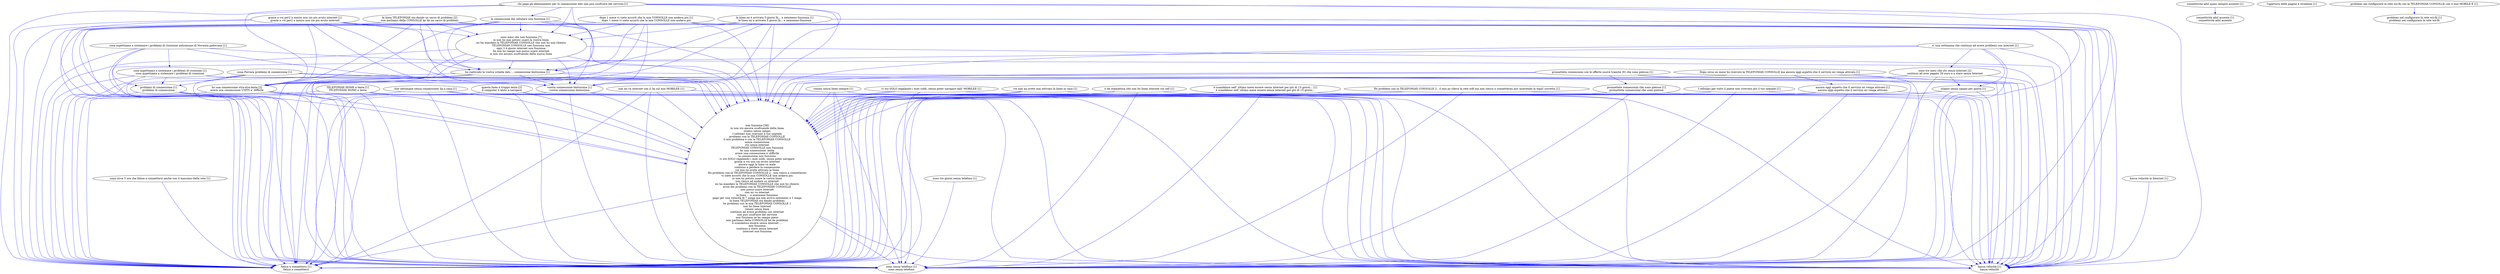 digraph collapsedGraph {
"ho una connessione stra-stra-lenta [2]\navere una connessione UMTS e' difficile""sono tre mesi che sto senza internet [2]\ncontinuo ad aver pagato 20 euro e a stare senza Internet""la linea TELEFONIAX sta dando un sacco di problemi [2]\nnon parliamo della CONSOLLE ke da un sacco di problemi""sono mesi che non funziona [7]\nio non ho mai potuto usare la vostra linea\nmi ha mandato la TELEFONIAX CONSOLLE che non ho mai chiesto\nTELEFONIAX CONSOLLE non funziona mai\nogni 3 4 giorni internet non funziona\nSe non ho campo non posso usare internet\nio non sto ancora usufruendo della nuova linea""non funziona [38]\nio non sto ancora usufruendo della linea\nstiamo senza campo\nI cellulari non ricevono il tuo segnale\nproblemi con la TELEFONIAX CONSOLLE\nil mio problema è con la TELEFONIAX CONSOLLE\nsenza connessione\nsto senza internet\nTELEFONIAX CONSOLLE non funziona\nho una connessione -lenta\navere una connessione e' difficile\nla connessione non funziona\nvi sto SOLO regalando i miei soldi, senza poter navigare\ngrazie a voi non cio avuto internet\nancora oggi la linea va male\ncontinuo a perdere la connessione\nvoi non mi avete attivato la linea\nHo problemi con la TELEFONIAX CONSOLLE 2.. non riesco a connettermi\nvi siete accorti che la mia CONSOLLE non andava piu\nio non ho potuto usare la vostra linea\nnon riesco ad andare su internet\nmi ha mandato la TELEFONIAX CONSOLLE che non ho chiesto\navrei dei problemi con la TELEFONIAX CONSOLLE\nnon posso usare internet\nnon mi va internet\nla linea ... e nemmeno funziona\npago per una velocità di 7 mega ma non arriva nemmeno a 1 mega\nla linea TELEFONIAX sta dando problemi\nho problemi con la mia TELEFONIAX CONSOLLE 1\nnon ho linea internet\nrimani senza linea\ncontinuo ad avere problemi con internet\nnon può usufruire del servizio\nnon funziona se ho campo pieno\nnon parliamo della CONSOLLE ke da problemi\nè scandaloso essere senza internet ...\nnon funziona\ncontinuo a stare senza Internet\ninternet non funziona""questa linea è troppo lenta [2]\nil computer è lento a navigare""ancora oggi aspetto che il servizio mi venga attivato [1]\nancora oggi aspetto che il servizio mi venga attivato""Dopo circa un mese ho ricevuto la TELEFONIAX CONSOLLE ma ancora oggi aspetto che il servizio mi venga attivato [1]""Ho problemi con la TELEFONIAX CONSOLLE 2.. il mio pc rileva la rete wifi ma non riesco a connettermi pur inserendo la wpa2 corretta [1]""I cellulari per tutto il paese non ricevono più il tuo segnale [1]""TELEFONIAX HOME e lenta [1]\nTELEFONIAX HOME e lenta""bassa velocità [1]\nbassa velocità""bassa velocità in Internet [1]""chi paga gli abbonamenti per la connessione dati non può usufruire del servizio [1]""connettività adsl assente [1]\nconnettività adsl assente""connettività adsl quasi sempre assente [1]""cosa aspettiamo a sistemare i problemi di ricezione [1]\ncosa aspettiamo a sistemare i problemi di ricezione""cosa aspettiamo a sistemare i problemi di ricezione nelcomune di Noventa padovana [1]""dopo 1 mese vi siete accorti che la mia CONSOLLE non andava piu [1]\ndopo 1 mese vi siete accorti che la mia CONSOLLE non andava piu""due settimane senza connessione 3g a casa [1]""e' una settimana che continuo ad avere problemi con internet [1]""grazie a voi per2 e mezzo non cio piu avuto internet [1]\ngrazie a voi per2 e mezzo non cio piu avuto internet""vostra connessione lentissima [1]\nvostra connessione lentissima""ho riattivato la vostra scheda dati.... connessione lentissima [1]""l'apertura delle pagine è stralenta [1]""la linea mi è arrivata 5 giorni fà... e nemmeno funziona [1]\nla linea mi è arrivata 5 giorni fà... e nemmeno funziona""la connessione dal cellulare non funziona [1]""non mi va internet con il 3g sul mio MOBILEE [1]""problemi nel configurare la rete wii-fii [1]\nproblemi nel configurare la rete wii-fii""problemi nel configurare la rete wii-fii con la TELEFONIAX CONSOLLE con il mio MOBILE-E [1]""promettete connessioni che sono pietose [1]\npromettete connessioni che sono pietose""promettete connessioni con le offerte nuove tramite 3G che sono pietose [1]""rimani senza linea sempre [1]""fatica a connettersi [1]\nfatica a connettersi""sono circa 3 ore che fatica a connettersi anche con il massimo della rete [1]""sono senza telefono [1]\nsono senza telefono""sono tre giorni senza telefono [1]""stiamo senza campo per giorni [1]""vi sto SOLO regalando i miei soldi, senza poter navigare dall' MOBILEE [1]""voi non mi avete mai attivato la linea in casa [1]""problemi di connessione [1]\nproblemi di connessione""zona Ferrara problemi di connessione [1]""è da stamattina che non ho linea internet sul cell [1]""è scandaloso nell' ultimo mese essere senza internet per più di 15 giorni... [1]\nè scandaloso nell' ultimo mese essere senza internet per più di 15 giorni...""TELEFONIAX HOME e lenta [1]\nTELEFONIAX HOME e lenta" -> "bassa velocità [1]\nbassa velocità" [color=blue]
"è da stamattina che non ho linea internet sul cell [1]" -> "non funziona [38]\nio non sto ancora usufruendo della linea\nstiamo senza campo\nI cellulari non ricevono il tuo segnale\nproblemi con la TELEFONIAX CONSOLLE\nil mio problema è con la TELEFONIAX CONSOLLE\nsenza connessione\nsto senza internet\nTELEFONIAX CONSOLLE non funziona\nho una connessione -lenta\navere una connessione e' difficile\nla connessione non funziona\nvi sto SOLO regalando i miei soldi, senza poter navigare\ngrazie a voi non cio avuto internet\nancora oggi la linea va male\ncontinuo a perdere la connessione\nvoi non mi avete attivato la linea\nHo problemi con la TELEFONIAX CONSOLLE 2.. non riesco a connettermi\nvi siete accorti che la mia CONSOLLE non andava piu\nio non ho potuto usare la vostra linea\nnon riesco ad andare su internet\nmi ha mandato la TELEFONIAX CONSOLLE che non ho chiesto\navrei dei problemi con la TELEFONIAX CONSOLLE\nnon posso usare internet\nnon mi va internet\nla linea ... e nemmeno funziona\npago per una velocità di 7 mega ma non arriva nemmeno a 1 mega\nla linea TELEFONIAX sta dando problemi\nho problemi con la mia TELEFONIAX CONSOLLE 1\nnon ho linea internet\nrimani senza linea\ncontinuo ad avere problemi con internet\nnon può usufruire del servizio\nnon funziona se ho campo pieno\nnon parliamo della CONSOLLE ke da problemi\nè scandaloso essere senza internet ...\nnon funziona\ncontinuo a stare senza Internet\ninternet non funziona" [color=blue]
"TELEFONIAX HOME e lenta [1]\nTELEFONIAX HOME e lenta" -> "non funziona [38]\nio non sto ancora usufruendo della linea\nstiamo senza campo\nI cellulari non ricevono il tuo segnale\nproblemi con la TELEFONIAX CONSOLLE\nil mio problema è con la TELEFONIAX CONSOLLE\nsenza connessione\nsto senza internet\nTELEFONIAX CONSOLLE non funziona\nho una connessione -lenta\navere una connessione e' difficile\nla connessione non funziona\nvi sto SOLO regalando i miei soldi, senza poter navigare\ngrazie a voi non cio avuto internet\nancora oggi la linea va male\ncontinuo a perdere la connessione\nvoi non mi avete attivato la linea\nHo problemi con la TELEFONIAX CONSOLLE 2.. non riesco a connettermi\nvi siete accorti che la mia CONSOLLE non andava piu\nio non ho potuto usare la vostra linea\nnon riesco ad andare su internet\nmi ha mandato la TELEFONIAX CONSOLLE che non ho chiesto\navrei dei problemi con la TELEFONIAX CONSOLLE\nnon posso usare internet\nnon mi va internet\nla linea ... e nemmeno funziona\npago per una velocità di 7 mega ma non arriva nemmeno a 1 mega\nla linea TELEFONIAX sta dando problemi\nho problemi con la mia TELEFONIAX CONSOLLE 1\nnon ho linea internet\nrimani senza linea\ncontinuo ad avere problemi con internet\nnon può usufruire del servizio\nnon funziona se ho campo pieno\nnon parliamo della CONSOLLE ke da problemi\nè scandaloso essere senza internet ...\nnon funziona\ncontinuo a stare senza Internet\ninternet non funziona" [color=blue]
"è da stamattina che non ho linea internet sul cell [1]" -> "sono senza telefono [1]\nsono senza telefono" [color=blue]
"è da stamattina che non ho linea internet sul cell [1]" -> "fatica a connettersi [1]\nfatica a connettersi" [color=blue]
"non funziona [38]\nio non sto ancora usufruendo della linea\nstiamo senza campo\nI cellulari non ricevono il tuo segnale\nproblemi con la TELEFONIAX CONSOLLE\nil mio problema è con la TELEFONIAX CONSOLLE\nsenza connessione\nsto senza internet\nTELEFONIAX CONSOLLE non funziona\nho una connessione -lenta\navere una connessione e' difficile\nla connessione non funziona\nvi sto SOLO regalando i miei soldi, senza poter navigare\ngrazie a voi non cio avuto internet\nancora oggi la linea va male\ncontinuo a perdere la connessione\nvoi non mi avete attivato la linea\nHo problemi con la TELEFONIAX CONSOLLE 2.. non riesco a connettermi\nvi siete accorti che la mia CONSOLLE non andava piu\nio non ho potuto usare la vostra linea\nnon riesco ad andare su internet\nmi ha mandato la TELEFONIAX CONSOLLE che non ho chiesto\navrei dei problemi con la TELEFONIAX CONSOLLE\nnon posso usare internet\nnon mi va internet\nla linea ... e nemmeno funziona\npago per una velocità di 7 mega ma non arriva nemmeno a 1 mega\nla linea TELEFONIAX sta dando problemi\nho problemi con la mia TELEFONIAX CONSOLLE 1\nnon ho linea internet\nrimani senza linea\ncontinuo ad avere problemi con internet\nnon può usufruire del servizio\nnon funziona se ho campo pieno\nnon parliamo della CONSOLLE ke da problemi\nè scandaloso essere senza internet ...\nnon funziona\ncontinuo a stare senza Internet\ninternet non funziona" -> "sono senza telefono [1]\nsono senza telefono" [color=blue]
"non funziona [38]\nio non sto ancora usufruendo della linea\nstiamo senza campo\nI cellulari non ricevono il tuo segnale\nproblemi con la TELEFONIAX CONSOLLE\nil mio problema è con la TELEFONIAX CONSOLLE\nsenza connessione\nsto senza internet\nTELEFONIAX CONSOLLE non funziona\nho una connessione -lenta\navere una connessione e' difficile\nla connessione non funziona\nvi sto SOLO regalando i miei soldi, senza poter navigare\ngrazie a voi non cio avuto internet\nancora oggi la linea va male\ncontinuo a perdere la connessione\nvoi non mi avete attivato la linea\nHo problemi con la TELEFONIAX CONSOLLE 2.. non riesco a connettermi\nvi siete accorti che la mia CONSOLLE non andava piu\nio non ho potuto usare la vostra linea\nnon riesco ad andare su internet\nmi ha mandato la TELEFONIAX CONSOLLE che non ho chiesto\navrei dei problemi con la TELEFONIAX CONSOLLE\nnon posso usare internet\nnon mi va internet\nla linea ... e nemmeno funziona\npago per una velocità di 7 mega ma non arriva nemmeno a 1 mega\nla linea TELEFONIAX sta dando problemi\nho problemi con la mia TELEFONIAX CONSOLLE 1\nnon ho linea internet\nrimani senza linea\ncontinuo ad avere problemi con internet\nnon può usufruire del servizio\nnon funziona se ho campo pieno\nnon parliamo della CONSOLLE ke da problemi\nè scandaloso essere senza internet ...\nnon funziona\ncontinuo a stare senza Internet\ninternet non funziona" -> "fatica a connettersi [1]\nfatica a connettersi" [color=blue]
"è da stamattina che non ho linea internet sul cell [1]" -> "bassa velocità [1]\nbassa velocità" [color=blue]
"TELEFONIAX HOME e lenta [1]\nTELEFONIAX HOME e lenta" -> "fatica a connettersi [1]\nfatica a connettersi" [color=blue]
"TELEFONIAX HOME e lenta [1]\nTELEFONIAX HOME e lenta" -> "sono senza telefono [1]\nsono senza telefono" [color=blue]
"sono mesi che non funziona [7]\nio non ho mai potuto usare la vostra linea\nmi ha mandato la TELEFONIAX CONSOLLE che non ho mai chiesto\nTELEFONIAX CONSOLLE non funziona mai\nogni 3 4 giorni internet non funziona\nSe non ho campo non posso usare internet\nio non sto ancora usufruendo della nuova linea" -> "non funziona [38]\nio non sto ancora usufruendo della linea\nstiamo senza campo\nI cellulari non ricevono il tuo segnale\nproblemi con la TELEFONIAX CONSOLLE\nil mio problema è con la TELEFONIAX CONSOLLE\nsenza connessione\nsto senza internet\nTELEFONIAX CONSOLLE non funziona\nho una connessione -lenta\navere una connessione e' difficile\nla connessione non funziona\nvi sto SOLO regalando i miei soldi, senza poter navigare\ngrazie a voi non cio avuto internet\nancora oggi la linea va male\ncontinuo a perdere la connessione\nvoi non mi avete attivato la linea\nHo problemi con la TELEFONIAX CONSOLLE 2.. non riesco a connettermi\nvi siete accorti che la mia CONSOLLE non andava piu\nio non ho potuto usare la vostra linea\nnon riesco ad andare su internet\nmi ha mandato la TELEFONIAX CONSOLLE che non ho chiesto\navrei dei problemi con la TELEFONIAX CONSOLLE\nnon posso usare internet\nnon mi va internet\nla linea ... e nemmeno funziona\npago per una velocità di 7 mega ma non arriva nemmeno a 1 mega\nla linea TELEFONIAX sta dando problemi\nho problemi con la mia TELEFONIAX CONSOLLE 1\nnon ho linea internet\nrimani senza linea\ncontinuo ad avere problemi con internet\nnon può usufruire del servizio\nnon funziona se ho campo pieno\nnon parliamo della CONSOLLE ke da problemi\nè scandaloso essere senza internet ...\nnon funziona\ncontinuo a stare senza Internet\ninternet non funziona" [color=blue]
"cosa aspettiamo a sistemare i problemi di ricezione nelcomune di Noventa padovana [1]" -> "non funziona [38]\nio non sto ancora usufruendo della linea\nstiamo senza campo\nI cellulari non ricevono il tuo segnale\nproblemi con la TELEFONIAX CONSOLLE\nil mio problema è con la TELEFONIAX CONSOLLE\nsenza connessione\nsto senza internet\nTELEFONIAX CONSOLLE non funziona\nho una connessione -lenta\navere una connessione e' difficile\nla connessione non funziona\nvi sto SOLO regalando i miei soldi, senza poter navigare\ngrazie a voi non cio avuto internet\nancora oggi la linea va male\ncontinuo a perdere la connessione\nvoi non mi avete attivato la linea\nHo problemi con la TELEFONIAX CONSOLLE 2.. non riesco a connettermi\nvi siete accorti che la mia CONSOLLE non andava piu\nio non ho potuto usare la vostra linea\nnon riesco ad andare su internet\nmi ha mandato la TELEFONIAX CONSOLLE che non ho chiesto\navrei dei problemi con la TELEFONIAX CONSOLLE\nnon posso usare internet\nnon mi va internet\nla linea ... e nemmeno funziona\npago per una velocità di 7 mega ma non arriva nemmeno a 1 mega\nla linea TELEFONIAX sta dando problemi\nho problemi con la mia TELEFONIAX CONSOLLE 1\nnon ho linea internet\nrimani senza linea\ncontinuo ad avere problemi con internet\nnon può usufruire del servizio\nnon funziona se ho campo pieno\nnon parliamo della CONSOLLE ke da problemi\nè scandaloso essere senza internet ...\nnon funziona\ncontinuo a stare senza Internet\ninternet non funziona" [color=blue]
"non funziona [38]\nio non sto ancora usufruendo della linea\nstiamo senza campo\nI cellulari non ricevono il tuo segnale\nproblemi con la TELEFONIAX CONSOLLE\nil mio problema è con la TELEFONIAX CONSOLLE\nsenza connessione\nsto senza internet\nTELEFONIAX CONSOLLE non funziona\nho una connessione -lenta\navere una connessione e' difficile\nla connessione non funziona\nvi sto SOLO regalando i miei soldi, senza poter navigare\ngrazie a voi non cio avuto internet\nancora oggi la linea va male\ncontinuo a perdere la connessione\nvoi non mi avete attivato la linea\nHo problemi con la TELEFONIAX CONSOLLE 2.. non riesco a connettermi\nvi siete accorti che la mia CONSOLLE non andava piu\nio non ho potuto usare la vostra linea\nnon riesco ad andare su internet\nmi ha mandato la TELEFONIAX CONSOLLE che non ho chiesto\navrei dei problemi con la TELEFONIAX CONSOLLE\nnon posso usare internet\nnon mi va internet\nla linea ... e nemmeno funziona\npago per una velocità di 7 mega ma non arriva nemmeno a 1 mega\nla linea TELEFONIAX sta dando problemi\nho problemi con la mia TELEFONIAX CONSOLLE 1\nnon ho linea internet\nrimani senza linea\ncontinuo ad avere problemi con internet\nnon può usufruire del servizio\nnon funziona se ho campo pieno\nnon parliamo della CONSOLLE ke da problemi\nè scandaloso essere senza internet ...\nnon funziona\ncontinuo a stare senza Internet\ninternet non funziona" -> "bassa velocità [1]\nbassa velocità" [color=blue]
"stiamo senza campo per giorni [1]" -> "non funziona [38]\nio non sto ancora usufruendo della linea\nstiamo senza campo\nI cellulari non ricevono il tuo segnale\nproblemi con la TELEFONIAX CONSOLLE\nil mio problema è con la TELEFONIAX CONSOLLE\nsenza connessione\nsto senza internet\nTELEFONIAX CONSOLLE non funziona\nho una connessione -lenta\navere una connessione e' difficile\nla connessione non funziona\nvi sto SOLO regalando i miei soldi, senza poter navigare\ngrazie a voi non cio avuto internet\nancora oggi la linea va male\ncontinuo a perdere la connessione\nvoi non mi avete attivato la linea\nHo problemi con la TELEFONIAX CONSOLLE 2.. non riesco a connettermi\nvi siete accorti che la mia CONSOLLE non andava piu\nio non ho potuto usare la vostra linea\nnon riesco ad andare su internet\nmi ha mandato la TELEFONIAX CONSOLLE che non ho chiesto\navrei dei problemi con la TELEFONIAX CONSOLLE\nnon posso usare internet\nnon mi va internet\nla linea ... e nemmeno funziona\npago per una velocità di 7 mega ma non arriva nemmeno a 1 mega\nla linea TELEFONIAX sta dando problemi\nho problemi con la mia TELEFONIAX CONSOLLE 1\nnon ho linea internet\nrimani senza linea\ncontinuo ad avere problemi con internet\nnon può usufruire del servizio\nnon funziona se ho campo pieno\nnon parliamo della CONSOLLE ke da problemi\nè scandaloso essere senza internet ...\nnon funziona\ncontinuo a stare senza Internet\ninternet non funziona" [color=blue]
"grazie a voi per2 e mezzo non cio piu avuto internet [1]\ngrazie a voi per2 e mezzo non cio piu avuto internet" -> "non funziona [38]\nio non sto ancora usufruendo della linea\nstiamo senza campo\nI cellulari non ricevono il tuo segnale\nproblemi con la TELEFONIAX CONSOLLE\nil mio problema è con la TELEFONIAX CONSOLLE\nsenza connessione\nsto senza internet\nTELEFONIAX CONSOLLE non funziona\nho una connessione -lenta\navere una connessione e' difficile\nla connessione non funziona\nvi sto SOLO regalando i miei soldi, senza poter navigare\ngrazie a voi non cio avuto internet\nancora oggi la linea va male\ncontinuo a perdere la connessione\nvoi non mi avete attivato la linea\nHo problemi con la TELEFONIAX CONSOLLE 2.. non riesco a connettermi\nvi siete accorti che la mia CONSOLLE non andava piu\nio non ho potuto usare la vostra linea\nnon riesco ad andare su internet\nmi ha mandato la TELEFONIAX CONSOLLE che non ho chiesto\navrei dei problemi con la TELEFONIAX CONSOLLE\nnon posso usare internet\nnon mi va internet\nla linea ... e nemmeno funziona\npago per una velocità di 7 mega ma non arriva nemmeno a 1 mega\nla linea TELEFONIAX sta dando problemi\nho problemi con la mia TELEFONIAX CONSOLLE 1\nnon ho linea internet\nrimani senza linea\ncontinuo ad avere problemi con internet\nnon può usufruire del servizio\nnon funziona se ho campo pieno\nnon parliamo della CONSOLLE ke da problemi\nè scandaloso essere senza internet ...\nnon funziona\ncontinuo a stare senza Internet\ninternet non funziona" [color=blue]
"grazie a voi per2 e mezzo non cio piu avuto internet [1]\ngrazie a voi per2 e mezzo non cio piu avuto internet" -> "vostra connessione lentissima [1]\nvostra connessione lentissima" [color=blue]
"dopo 1 mese vi siete accorti che la mia CONSOLLE non andava piu [1]\ndopo 1 mese vi siete accorti che la mia CONSOLLE non andava piu" -> "non funziona [38]\nio non sto ancora usufruendo della linea\nstiamo senza campo\nI cellulari non ricevono il tuo segnale\nproblemi con la TELEFONIAX CONSOLLE\nil mio problema è con la TELEFONIAX CONSOLLE\nsenza connessione\nsto senza internet\nTELEFONIAX CONSOLLE non funziona\nho una connessione -lenta\navere una connessione e' difficile\nla connessione non funziona\nvi sto SOLO regalando i miei soldi, senza poter navigare\ngrazie a voi non cio avuto internet\nancora oggi la linea va male\ncontinuo a perdere la connessione\nvoi non mi avete attivato la linea\nHo problemi con la TELEFONIAX CONSOLLE 2.. non riesco a connettermi\nvi siete accorti che la mia CONSOLLE non andava piu\nio non ho potuto usare la vostra linea\nnon riesco ad andare su internet\nmi ha mandato la TELEFONIAX CONSOLLE che non ho chiesto\navrei dei problemi con la TELEFONIAX CONSOLLE\nnon posso usare internet\nnon mi va internet\nla linea ... e nemmeno funziona\npago per una velocità di 7 mega ma non arriva nemmeno a 1 mega\nla linea TELEFONIAX sta dando problemi\nho problemi con la mia TELEFONIAX CONSOLLE 1\nnon ho linea internet\nrimani senza linea\ncontinuo ad avere problemi con internet\nnon può usufruire del servizio\nnon funziona se ho campo pieno\nnon parliamo della CONSOLLE ke da problemi\nè scandaloso essere senza internet ...\nnon funziona\ncontinuo a stare senza Internet\ninternet non funziona" [color=blue]
"dopo 1 mese vi siete accorti che la mia CONSOLLE non andava piu [1]\ndopo 1 mese vi siete accorti che la mia CONSOLLE non andava piu" -> "vostra connessione lentissima [1]\nvostra connessione lentissima" [color=blue]
"dopo 1 mese vi siete accorti che la mia CONSOLLE non andava piu [1]\ndopo 1 mese vi siete accorti che la mia CONSOLLE non andava piu" -> "sono mesi che non funziona [7]\nio non ho mai potuto usare la vostra linea\nmi ha mandato la TELEFONIAX CONSOLLE che non ho mai chiesto\nTELEFONIAX CONSOLLE non funziona mai\nogni 3 4 giorni internet non funziona\nSe non ho campo non posso usare internet\nio non sto ancora usufruendo della nuova linea" [color=blue]
"grazie a voi per2 e mezzo non cio piu avuto internet [1]\ngrazie a voi per2 e mezzo non cio piu avuto internet" -> "sono mesi che non funziona [7]\nio non ho mai potuto usare la vostra linea\nmi ha mandato la TELEFONIAX CONSOLLE che non ho mai chiesto\nTELEFONIAX CONSOLLE non funziona mai\nogni 3 4 giorni internet non funziona\nSe non ho campo non posso usare internet\nio non sto ancora usufruendo della nuova linea" [color=blue]
"grazie a voi per2 e mezzo non cio piu avuto internet [1]\ngrazie a voi per2 e mezzo non cio piu avuto internet" -> "sono senza telefono [1]\nsono senza telefono" [color=blue]
"dopo 1 mese vi siete accorti che la mia CONSOLLE non andava piu [1]\ndopo 1 mese vi siete accorti che la mia CONSOLLE non andava piu" -> "fatica a connettersi [1]\nfatica a connettersi" [color=blue]
"dopo 1 mese vi siete accorti che la mia CONSOLLE non andava piu [1]\ndopo 1 mese vi siete accorti che la mia CONSOLLE non andava piu" -> "sono senza telefono [1]\nsono senza telefono" [color=blue]
"grazie a voi per2 e mezzo non cio piu avuto internet [1]\ngrazie a voi per2 e mezzo non cio piu avuto internet" -> "fatica a connettersi [1]\nfatica a connettersi" [color=blue]
"voi non mi avete mai attivato la linea in casa [1]" -> "non funziona [38]\nio non sto ancora usufruendo della linea\nstiamo senza campo\nI cellulari non ricevono il tuo segnale\nproblemi con la TELEFONIAX CONSOLLE\nil mio problema è con la TELEFONIAX CONSOLLE\nsenza connessione\nsto senza internet\nTELEFONIAX CONSOLLE non funziona\nho una connessione -lenta\navere una connessione e' difficile\nla connessione non funziona\nvi sto SOLO regalando i miei soldi, senza poter navigare\ngrazie a voi non cio avuto internet\nancora oggi la linea va male\ncontinuo a perdere la connessione\nvoi non mi avete attivato la linea\nHo problemi con la TELEFONIAX CONSOLLE 2.. non riesco a connettermi\nvi siete accorti che la mia CONSOLLE non andava piu\nio non ho potuto usare la vostra linea\nnon riesco ad andare su internet\nmi ha mandato la TELEFONIAX CONSOLLE che non ho chiesto\navrei dei problemi con la TELEFONIAX CONSOLLE\nnon posso usare internet\nnon mi va internet\nla linea ... e nemmeno funziona\npago per una velocità di 7 mega ma non arriva nemmeno a 1 mega\nla linea TELEFONIAX sta dando problemi\nho problemi con la mia TELEFONIAX CONSOLLE 1\nnon ho linea internet\nrimani senza linea\ncontinuo ad avere problemi con internet\nnon può usufruire del servizio\nnon funziona se ho campo pieno\nnon parliamo della CONSOLLE ke da problemi\nè scandaloso essere senza internet ...\nnon funziona\ncontinuo a stare senza Internet\ninternet non funziona" [color=blue]
"stiamo senza campo per giorni [1]" -> "fatica a connettersi [1]\nfatica a connettersi" [color=blue]
"stiamo senza campo per giorni [1]" -> "sono senza telefono [1]\nsono senza telefono" [color=blue]
"grazie a voi per2 e mezzo non cio piu avuto internet [1]\ngrazie a voi per2 e mezzo non cio piu avuto internet" -> "ho riattivato la vostra scheda dati.... connessione lentissima [1]" [color=blue]
"dopo 1 mese vi siete accorti che la mia CONSOLLE non andava piu [1]\ndopo 1 mese vi siete accorti che la mia CONSOLLE non andava piu" -> "ho riattivato la vostra scheda dati.... connessione lentissima [1]" [color=blue]
"stiamo senza campo per giorni [1]" -> "bassa velocità [1]\nbassa velocità" [color=blue]
"grazie a voi per2 e mezzo non cio piu avuto internet [1]\ngrazie a voi per2 e mezzo non cio piu avuto internet" -> "ho una connessione stra-stra-lenta [2]\navere una connessione UMTS e' difficile" [color=blue]
"dopo 1 mese vi siete accorti che la mia CONSOLLE non andava piu [1]\ndopo 1 mese vi siete accorti che la mia CONSOLLE non andava piu" -> "bassa velocità [1]\nbassa velocità" [color=blue]
"dopo 1 mese vi siete accorti che la mia CONSOLLE non andava piu [1]\ndopo 1 mese vi siete accorti che la mia CONSOLLE non andava piu" -> "ho una connessione stra-stra-lenta [2]\navere una connessione UMTS e' difficile" [color=blue]
"grazie a voi per2 e mezzo non cio piu avuto internet [1]\ngrazie a voi per2 e mezzo non cio piu avuto internet" -> "bassa velocità [1]\nbassa velocità" [color=blue]
"zona Ferrara problemi di connessione [1]" -> "non funziona [38]\nio non sto ancora usufruendo della linea\nstiamo senza campo\nI cellulari non ricevono il tuo segnale\nproblemi con la TELEFONIAX CONSOLLE\nil mio problema è con la TELEFONIAX CONSOLLE\nsenza connessione\nsto senza internet\nTELEFONIAX CONSOLLE non funziona\nho una connessione -lenta\navere una connessione e' difficile\nla connessione non funziona\nvi sto SOLO regalando i miei soldi, senza poter navigare\ngrazie a voi non cio avuto internet\nancora oggi la linea va male\ncontinuo a perdere la connessione\nvoi non mi avete attivato la linea\nHo problemi con la TELEFONIAX CONSOLLE 2.. non riesco a connettermi\nvi siete accorti che la mia CONSOLLE non andava piu\nio non ho potuto usare la vostra linea\nnon riesco ad andare su internet\nmi ha mandato la TELEFONIAX CONSOLLE che non ho chiesto\navrei dei problemi con la TELEFONIAX CONSOLLE\nnon posso usare internet\nnon mi va internet\nla linea ... e nemmeno funziona\npago per una velocità di 7 mega ma non arriva nemmeno a 1 mega\nla linea TELEFONIAX sta dando problemi\nho problemi con la mia TELEFONIAX CONSOLLE 1\nnon ho linea internet\nrimani senza linea\ncontinuo ad avere problemi con internet\nnon può usufruire del servizio\nnon funziona se ho campo pieno\nnon parliamo della CONSOLLE ke da problemi\nè scandaloso essere senza internet ...\nnon funziona\ncontinuo a stare senza Internet\ninternet non funziona" [color=blue]
"ho una connessione stra-stra-lenta [2]\navere una connessione UMTS e' difficile" -> "non funziona [38]\nio non sto ancora usufruendo della linea\nstiamo senza campo\nI cellulari non ricevono il tuo segnale\nproblemi con la TELEFONIAX CONSOLLE\nil mio problema è con la TELEFONIAX CONSOLLE\nsenza connessione\nsto senza internet\nTELEFONIAX CONSOLLE non funziona\nho una connessione -lenta\navere una connessione e' difficile\nla connessione non funziona\nvi sto SOLO regalando i miei soldi, senza poter navigare\ngrazie a voi non cio avuto internet\nancora oggi la linea va male\ncontinuo a perdere la connessione\nvoi non mi avete attivato la linea\nHo problemi con la TELEFONIAX CONSOLLE 2.. non riesco a connettermi\nvi siete accorti che la mia CONSOLLE non andava piu\nio non ho potuto usare la vostra linea\nnon riesco ad andare su internet\nmi ha mandato la TELEFONIAX CONSOLLE che non ho chiesto\navrei dei problemi con la TELEFONIAX CONSOLLE\nnon posso usare internet\nnon mi va internet\nla linea ... e nemmeno funziona\npago per una velocità di 7 mega ma non arriva nemmeno a 1 mega\nla linea TELEFONIAX sta dando problemi\nho problemi con la mia TELEFONIAX CONSOLLE 1\nnon ho linea internet\nrimani senza linea\ncontinuo ad avere problemi con internet\nnon può usufruire del servizio\nnon funziona se ho campo pieno\nnon parliamo della CONSOLLE ke da problemi\nè scandaloso essere senza internet ...\nnon funziona\ncontinuo a stare senza Internet\ninternet non funziona" [color=blue]
"sono tre mesi che sto senza internet [2]\ncontinuo ad aver pagato 20 euro e a stare senza Internet" -> "non funziona [38]\nio non sto ancora usufruendo della linea\nstiamo senza campo\nI cellulari non ricevono il tuo segnale\nproblemi con la TELEFONIAX CONSOLLE\nil mio problema è con la TELEFONIAX CONSOLLE\nsenza connessione\nsto senza internet\nTELEFONIAX CONSOLLE non funziona\nho una connessione -lenta\navere una connessione e' difficile\nla connessione non funziona\nvi sto SOLO regalando i miei soldi, senza poter navigare\ngrazie a voi non cio avuto internet\nancora oggi la linea va male\ncontinuo a perdere la connessione\nvoi non mi avete attivato la linea\nHo problemi con la TELEFONIAX CONSOLLE 2.. non riesco a connettermi\nvi siete accorti che la mia CONSOLLE non andava piu\nio non ho potuto usare la vostra linea\nnon riesco ad andare su internet\nmi ha mandato la TELEFONIAX CONSOLLE che non ho chiesto\navrei dei problemi con la TELEFONIAX CONSOLLE\nnon posso usare internet\nnon mi va internet\nla linea ... e nemmeno funziona\npago per una velocità di 7 mega ma non arriva nemmeno a 1 mega\nla linea TELEFONIAX sta dando problemi\nho problemi con la mia TELEFONIAX CONSOLLE 1\nnon ho linea internet\nrimani senza linea\ncontinuo ad avere problemi con internet\nnon può usufruire del servizio\nnon funziona se ho campo pieno\nnon parliamo della CONSOLLE ke da problemi\nè scandaloso essere senza internet ...\nnon funziona\ncontinuo a stare senza Internet\ninternet non funziona" [color=blue]
"sono mesi che non funziona [7]\nio non ho mai potuto usare la vostra linea\nmi ha mandato la TELEFONIAX CONSOLLE che non ho mai chiesto\nTELEFONIAX CONSOLLE non funziona mai\nogni 3 4 giorni internet non funziona\nSe non ho campo non posso usare internet\nio non sto ancora usufruendo della nuova linea" -> "ho una connessione stra-stra-lenta [2]\navere una connessione UMTS e' difficile" [color=blue]
"sono mesi che non funziona [7]\nio non ho mai potuto usare la vostra linea\nmi ha mandato la TELEFONIAX CONSOLLE che non ho mai chiesto\nTELEFONIAX CONSOLLE non funziona mai\nogni 3 4 giorni internet non funziona\nSe non ho campo non posso usare internet\nio non sto ancora usufruendo della nuova linea" -> "ho riattivato la vostra scheda dati.... connessione lentissima [1]" [color=blue]
"ho una connessione stra-stra-lenta [2]\navere una connessione UMTS e' difficile" -> "fatica a connettersi [1]\nfatica a connettersi" [color=blue]
"ho una connessione stra-stra-lenta [2]\navere una connessione UMTS e' difficile" -> "sono senza telefono [1]\nsono senza telefono" [color=blue]
"cosa aspettiamo a sistemare i problemi di ricezione [1]\ncosa aspettiamo a sistemare i problemi di ricezione" -> "non funziona [38]\nio non sto ancora usufruendo della linea\nstiamo senza campo\nI cellulari non ricevono il tuo segnale\nproblemi con la TELEFONIAX CONSOLLE\nil mio problema è con la TELEFONIAX CONSOLLE\nsenza connessione\nsto senza internet\nTELEFONIAX CONSOLLE non funziona\nho una connessione -lenta\navere una connessione e' difficile\nla connessione non funziona\nvi sto SOLO regalando i miei soldi, senza poter navigare\ngrazie a voi non cio avuto internet\nancora oggi la linea va male\ncontinuo a perdere la connessione\nvoi non mi avete attivato la linea\nHo problemi con la TELEFONIAX CONSOLLE 2.. non riesco a connettermi\nvi siete accorti che la mia CONSOLLE non andava piu\nio non ho potuto usare la vostra linea\nnon riesco ad andare su internet\nmi ha mandato la TELEFONIAX CONSOLLE che non ho chiesto\navrei dei problemi con la TELEFONIAX CONSOLLE\nnon posso usare internet\nnon mi va internet\nla linea ... e nemmeno funziona\npago per una velocità di 7 mega ma non arriva nemmeno a 1 mega\nla linea TELEFONIAX sta dando problemi\nho problemi con la mia TELEFONIAX CONSOLLE 1\nnon ho linea internet\nrimani senza linea\ncontinuo ad avere problemi con internet\nnon può usufruire del servizio\nnon funziona se ho campo pieno\nnon parliamo della CONSOLLE ke da problemi\nè scandaloso essere senza internet ...\nnon funziona\ncontinuo a stare senza Internet\ninternet non funziona" [color=blue]
"sono mesi che non funziona [7]\nio non ho mai potuto usare la vostra linea\nmi ha mandato la TELEFONIAX CONSOLLE che non ho mai chiesto\nTELEFONIAX CONSOLLE non funziona mai\nogni 3 4 giorni internet non funziona\nSe non ho campo non posso usare internet\nio non sto ancora usufruendo della nuova linea" -> "fatica a connettersi [1]\nfatica a connettersi" [color=blue]
"sono mesi che non funziona [7]\nio non ho mai potuto usare la vostra linea\nmi ha mandato la TELEFONIAX CONSOLLE che non ho mai chiesto\nTELEFONIAX CONSOLLE non funziona mai\nogni 3 4 giorni internet non funziona\nSe non ho campo non posso usare internet\nio non sto ancora usufruendo della nuova linea" -> "vostra connessione lentissima [1]\nvostra connessione lentissima" [color=blue]
"sono mesi che non funziona [7]\nio non ho mai potuto usare la vostra linea\nmi ha mandato la TELEFONIAX CONSOLLE che non ho mai chiesto\nTELEFONIAX CONSOLLE non funziona mai\nogni 3 4 giorni internet non funziona\nSe non ho campo non posso usare internet\nio non sto ancora usufruendo della nuova linea" -> "sono senza telefono [1]\nsono senza telefono" [color=blue]
"ancora oggi aspetto che il servizio mi venga attivato [1]\nancora oggi aspetto che il servizio mi venga attivato" -> "non funziona [38]\nio non sto ancora usufruendo della linea\nstiamo senza campo\nI cellulari non ricevono il tuo segnale\nproblemi con la TELEFONIAX CONSOLLE\nil mio problema è con la TELEFONIAX CONSOLLE\nsenza connessione\nsto senza internet\nTELEFONIAX CONSOLLE non funziona\nho una connessione -lenta\navere una connessione e' difficile\nla connessione non funziona\nvi sto SOLO regalando i miei soldi, senza poter navigare\ngrazie a voi non cio avuto internet\nancora oggi la linea va male\ncontinuo a perdere la connessione\nvoi non mi avete attivato la linea\nHo problemi con la TELEFONIAX CONSOLLE 2.. non riesco a connettermi\nvi siete accorti che la mia CONSOLLE non andava piu\nio non ho potuto usare la vostra linea\nnon riesco ad andare su internet\nmi ha mandato la TELEFONIAX CONSOLLE che non ho chiesto\navrei dei problemi con la TELEFONIAX CONSOLLE\nnon posso usare internet\nnon mi va internet\nla linea ... e nemmeno funziona\npago per una velocità di 7 mega ma non arriva nemmeno a 1 mega\nla linea TELEFONIAX sta dando problemi\nho problemi con la mia TELEFONIAX CONSOLLE 1\nnon ho linea internet\nrimani senza linea\ncontinuo ad avere problemi con internet\nnon può usufruire del servizio\nnon funziona se ho campo pieno\nnon parliamo della CONSOLLE ke da problemi\nè scandaloso essere senza internet ...\nnon funziona\ncontinuo a stare senza Internet\ninternet non funziona" [color=blue]
"sono mesi che non funziona [7]\nio non ho mai potuto usare la vostra linea\nmi ha mandato la TELEFONIAX CONSOLLE che non ho mai chiesto\nTELEFONIAX CONSOLLE non funziona mai\nogni 3 4 giorni internet non funziona\nSe non ho campo non posso usare internet\nio non sto ancora usufruendo della nuova linea" -> "bassa velocità [1]\nbassa velocità" [color=blue]
"e' una settimana che continuo ad avere problemi con internet [1]" -> "non funziona [38]\nio non sto ancora usufruendo della linea\nstiamo senza campo\nI cellulari non ricevono il tuo segnale\nproblemi con la TELEFONIAX CONSOLLE\nil mio problema è con la TELEFONIAX CONSOLLE\nsenza connessione\nsto senza internet\nTELEFONIAX CONSOLLE non funziona\nho una connessione -lenta\navere una connessione e' difficile\nla connessione non funziona\nvi sto SOLO regalando i miei soldi, senza poter navigare\ngrazie a voi non cio avuto internet\nancora oggi la linea va male\ncontinuo a perdere la connessione\nvoi non mi avete attivato la linea\nHo problemi con la TELEFONIAX CONSOLLE 2.. non riesco a connettermi\nvi siete accorti che la mia CONSOLLE non andava piu\nio non ho potuto usare la vostra linea\nnon riesco ad andare su internet\nmi ha mandato la TELEFONIAX CONSOLLE che non ho chiesto\navrei dei problemi con la TELEFONIAX CONSOLLE\nnon posso usare internet\nnon mi va internet\nla linea ... e nemmeno funziona\npago per una velocità di 7 mega ma non arriva nemmeno a 1 mega\nla linea TELEFONIAX sta dando problemi\nho problemi con la mia TELEFONIAX CONSOLLE 1\nnon ho linea internet\nrimani senza linea\ncontinuo ad avere problemi con internet\nnon può usufruire del servizio\nnon funziona se ho campo pieno\nnon parliamo della CONSOLLE ke da problemi\nè scandaloso essere senza internet ...\nnon funziona\ncontinuo a stare senza Internet\ninternet non funziona" [color=blue]
"ho una connessione stra-stra-lenta [2]\navere una connessione UMTS e' difficile" -> "bassa velocità [1]\nbassa velocità" [color=blue]
"sono tre mesi che sto senza internet [2]\ncontinuo ad aver pagato 20 euro e a stare senza Internet" -> "bassa velocità [1]\nbassa velocità" [color=blue]
"Ho problemi con la TELEFONIAX CONSOLLE 2.. il mio pc rileva la rete wifi ma non riesco a connettermi pur inserendo la wpa2 corretta [1]" -> "non funziona [38]\nio non sto ancora usufruendo della linea\nstiamo senza campo\nI cellulari non ricevono il tuo segnale\nproblemi con la TELEFONIAX CONSOLLE\nil mio problema è con la TELEFONIAX CONSOLLE\nsenza connessione\nsto senza internet\nTELEFONIAX CONSOLLE non funziona\nho una connessione -lenta\navere una connessione e' difficile\nla connessione non funziona\nvi sto SOLO regalando i miei soldi, senza poter navigare\ngrazie a voi non cio avuto internet\nancora oggi la linea va male\ncontinuo a perdere la connessione\nvoi non mi avete attivato la linea\nHo problemi con la TELEFONIAX CONSOLLE 2.. non riesco a connettermi\nvi siete accorti che la mia CONSOLLE non andava piu\nio non ho potuto usare la vostra linea\nnon riesco ad andare su internet\nmi ha mandato la TELEFONIAX CONSOLLE che non ho chiesto\navrei dei problemi con la TELEFONIAX CONSOLLE\nnon posso usare internet\nnon mi va internet\nla linea ... e nemmeno funziona\npago per una velocità di 7 mega ma non arriva nemmeno a 1 mega\nla linea TELEFONIAX sta dando problemi\nho problemi con la mia TELEFONIAX CONSOLLE 1\nnon ho linea internet\nrimani senza linea\ncontinuo ad avere problemi con internet\nnon può usufruire del servizio\nnon funziona se ho campo pieno\nnon parliamo della CONSOLLE ke da problemi\nè scandaloso essere senza internet ...\nnon funziona\ncontinuo a stare senza Internet\ninternet non funziona" [color=blue]
"sono tre mesi che sto senza internet [2]\ncontinuo ad aver pagato 20 euro e a stare senza Internet" -> "fatica a connettersi [1]\nfatica a connettersi" [color=blue]
"sono tre mesi che sto senza internet [2]\ncontinuo ad aver pagato 20 euro e a stare senza Internet" -> "sono senza telefono [1]\nsono senza telefono" [color=blue]
"sono tre mesi che sto senza internet [2]\ncontinuo ad aver pagato 20 euro e a stare senza Internet" -> "stiamo senza campo per giorni [1]" [color=blue]
"la connessione dal cellulare non funziona [1]" -> "bassa velocità [1]\nbassa velocità" [color=blue]
"la connessione dal cellulare non funziona [1]" -> "non funziona [38]\nio non sto ancora usufruendo della linea\nstiamo senza campo\nI cellulari non ricevono il tuo segnale\nproblemi con la TELEFONIAX CONSOLLE\nil mio problema è con la TELEFONIAX CONSOLLE\nsenza connessione\nsto senza internet\nTELEFONIAX CONSOLLE non funziona\nho una connessione -lenta\navere una connessione e' difficile\nla connessione non funziona\nvi sto SOLO regalando i miei soldi, senza poter navigare\ngrazie a voi non cio avuto internet\nancora oggi la linea va male\ncontinuo a perdere la connessione\nvoi non mi avete attivato la linea\nHo problemi con la TELEFONIAX CONSOLLE 2.. non riesco a connettermi\nvi siete accorti che la mia CONSOLLE non andava piu\nio non ho potuto usare la vostra linea\nnon riesco ad andare su internet\nmi ha mandato la TELEFONIAX CONSOLLE che non ho chiesto\navrei dei problemi con la TELEFONIAX CONSOLLE\nnon posso usare internet\nnon mi va internet\nla linea ... e nemmeno funziona\npago per una velocità di 7 mega ma non arriva nemmeno a 1 mega\nla linea TELEFONIAX sta dando problemi\nho problemi con la mia TELEFONIAX CONSOLLE 1\nnon ho linea internet\nrimani senza linea\ncontinuo ad avere problemi con internet\nnon può usufruire del servizio\nnon funziona se ho campo pieno\nnon parliamo della CONSOLLE ke da problemi\nè scandaloso essere senza internet ...\nnon funziona\ncontinuo a stare senza Internet\ninternet non funziona" [color=blue]
"la connessione dal cellulare non funziona [1]" -> "ho una connessione stra-stra-lenta [2]\navere una connessione UMTS e' difficile" [color=blue]
"la connessione dal cellulare non funziona [1]" -> "fatica a connettersi [1]\nfatica a connettersi" [color=blue]
"la connessione dal cellulare non funziona [1]" -> "sono senza telefono [1]\nsono senza telefono" [color=blue]
"vi sto SOLO regalando i miei soldi, senza poter navigare dall' MOBILEE [1]" -> "non funziona [38]\nio non sto ancora usufruendo della linea\nstiamo senza campo\nI cellulari non ricevono il tuo segnale\nproblemi con la TELEFONIAX CONSOLLE\nil mio problema è con la TELEFONIAX CONSOLLE\nsenza connessione\nsto senza internet\nTELEFONIAX CONSOLLE non funziona\nho una connessione -lenta\navere una connessione e' difficile\nla connessione non funziona\nvi sto SOLO regalando i miei soldi, senza poter navigare\ngrazie a voi non cio avuto internet\nancora oggi la linea va male\ncontinuo a perdere la connessione\nvoi non mi avete attivato la linea\nHo problemi con la TELEFONIAX CONSOLLE 2.. non riesco a connettermi\nvi siete accorti che la mia CONSOLLE non andava piu\nio non ho potuto usare la vostra linea\nnon riesco ad andare su internet\nmi ha mandato la TELEFONIAX CONSOLLE che non ho chiesto\navrei dei problemi con la TELEFONIAX CONSOLLE\nnon posso usare internet\nnon mi va internet\nla linea ... e nemmeno funziona\npago per una velocità di 7 mega ma non arriva nemmeno a 1 mega\nla linea TELEFONIAX sta dando problemi\nho problemi con la mia TELEFONIAX CONSOLLE 1\nnon ho linea internet\nrimani senza linea\ncontinuo ad avere problemi con internet\nnon può usufruire del servizio\nnon funziona se ho campo pieno\nnon parliamo della CONSOLLE ke da problemi\nè scandaloso essere senza internet ...\nnon funziona\ncontinuo a stare senza Internet\ninternet non funziona" [color=blue]
"Dopo circa un mese ho ricevuto la TELEFONIAX CONSOLLE ma ancora oggi aspetto che il servizio mi venga attivato [1]" -> "non funziona [38]\nio non sto ancora usufruendo della linea\nstiamo senza campo\nI cellulari non ricevono il tuo segnale\nproblemi con la TELEFONIAX CONSOLLE\nil mio problema è con la TELEFONIAX CONSOLLE\nsenza connessione\nsto senza internet\nTELEFONIAX CONSOLLE non funziona\nho una connessione -lenta\navere una connessione e' difficile\nla connessione non funziona\nvi sto SOLO regalando i miei soldi, senza poter navigare\ngrazie a voi non cio avuto internet\nancora oggi la linea va male\ncontinuo a perdere la connessione\nvoi non mi avete attivato la linea\nHo problemi con la TELEFONIAX CONSOLLE 2.. non riesco a connettermi\nvi siete accorti che la mia CONSOLLE non andava piu\nio non ho potuto usare la vostra linea\nnon riesco ad andare su internet\nmi ha mandato la TELEFONIAX CONSOLLE che non ho chiesto\navrei dei problemi con la TELEFONIAX CONSOLLE\nnon posso usare internet\nnon mi va internet\nla linea ... e nemmeno funziona\npago per una velocità di 7 mega ma non arriva nemmeno a 1 mega\nla linea TELEFONIAX sta dando problemi\nho problemi con la mia TELEFONIAX CONSOLLE 1\nnon ho linea internet\nrimani senza linea\ncontinuo ad avere problemi con internet\nnon può usufruire del servizio\nnon funziona se ho campo pieno\nnon parliamo della CONSOLLE ke da problemi\nè scandaloso essere senza internet ...\nnon funziona\ncontinuo a stare senza Internet\ninternet non funziona" [color=blue]
"la connessione dal cellulare non funziona [1]" -> "sono mesi che non funziona [7]\nio non ho mai potuto usare la vostra linea\nmi ha mandato la TELEFONIAX CONSOLLE che non ho mai chiesto\nTELEFONIAX CONSOLLE non funziona mai\nogni 3 4 giorni internet non funziona\nSe non ho campo non posso usare internet\nio non sto ancora usufruendo della nuova linea" [color=blue]
"Dopo circa un mese ho ricevuto la TELEFONIAX CONSOLLE ma ancora oggi aspetto che il servizio mi venga attivato [1]" -> "bassa velocità [1]\nbassa velocità" [color=blue]
"la connessione dal cellulare non funziona [1]" -> "vostra connessione lentissima [1]\nvostra connessione lentissima" [color=blue]
"non mi va internet con il 3g sul mio MOBILEE [1]" -> "non funziona [38]\nio non sto ancora usufruendo della linea\nstiamo senza campo\nI cellulari non ricevono il tuo segnale\nproblemi con la TELEFONIAX CONSOLLE\nil mio problema è con la TELEFONIAX CONSOLLE\nsenza connessione\nsto senza internet\nTELEFONIAX CONSOLLE non funziona\nho una connessione -lenta\navere una connessione e' difficile\nla connessione non funziona\nvi sto SOLO regalando i miei soldi, senza poter navigare\ngrazie a voi non cio avuto internet\nancora oggi la linea va male\ncontinuo a perdere la connessione\nvoi non mi avete attivato la linea\nHo problemi con la TELEFONIAX CONSOLLE 2.. non riesco a connettermi\nvi siete accorti che la mia CONSOLLE non andava piu\nio non ho potuto usare la vostra linea\nnon riesco ad andare su internet\nmi ha mandato la TELEFONIAX CONSOLLE che non ho chiesto\navrei dei problemi con la TELEFONIAX CONSOLLE\nnon posso usare internet\nnon mi va internet\nla linea ... e nemmeno funziona\npago per una velocità di 7 mega ma non arriva nemmeno a 1 mega\nla linea TELEFONIAX sta dando problemi\nho problemi con la mia TELEFONIAX CONSOLLE 1\nnon ho linea internet\nrimani senza linea\ncontinuo ad avere problemi con internet\nnon può usufruire del servizio\nnon funziona se ho campo pieno\nnon parliamo della CONSOLLE ke da problemi\nè scandaloso essere senza internet ...\nnon funziona\ncontinuo a stare senza Internet\ninternet non funziona" [color=blue]
"Dopo circa un mese ho ricevuto la TELEFONIAX CONSOLLE ma ancora oggi aspetto che il servizio mi venga attivato [1]" -> "sono senza telefono [1]\nsono senza telefono" [color=blue]
"Dopo circa un mese ho ricevuto la TELEFONIAX CONSOLLE ma ancora oggi aspetto che il servizio mi venga attivato [1]" -> "fatica a connettersi [1]\nfatica a connettersi" [color=blue]
"la connessione dal cellulare non funziona [1]" -> "ho riattivato la vostra scheda dati.... connessione lentissima [1]" [color=blue]
"la linea TELEFONIAX sta dando un sacco di problemi [2]\nnon parliamo della CONSOLLE ke da un sacco di problemi" -> "non funziona [38]\nio non sto ancora usufruendo della linea\nstiamo senza campo\nI cellulari non ricevono il tuo segnale\nproblemi con la TELEFONIAX CONSOLLE\nil mio problema è con la TELEFONIAX CONSOLLE\nsenza connessione\nsto senza internet\nTELEFONIAX CONSOLLE non funziona\nho una connessione -lenta\navere una connessione e' difficile\nla connessione non funziona\nvi sto SOLO regalando i miei soldi, senza poter navigare\ngrazie a voi non cio avuto internet\nancora oggi la linea va male\ncontinuo a perdere la connessione\nvoi non mi avete attivato la linea\nHo problemi con la TELEFONIAX CONSOLLE 2.. non riesco a connettermi\nvi siete accorti che la mia CONSOLLE non andava piu\nio non ho potuto usare la vostra linea\nnon riesco ad andare su internet\nmi ha mandato la TELEFONIAX CONSOLLE che non ho chiesto\navrei dei problemi con la TELEFONIAX CONSOLLE\nnon posso usare internet\nnon mi va internet\nla linea ... e nemmeno funziona\npago per una velocità di 7 mega ma non arriva nemmeno a 1 mega\nla linea TELEFONIAX sta dando problemi\nho problemi con la mia TELEFONIAX CONSOLLE 1\nnon ho linea internet\nrimani senza linea\ncontinuo ad avere problemi con internet\nnon può usufruire del servizio\nnon funziona se ho campo pieno\nnon parliamo della CONSOLLE ke da problemi\nè scandaloso essere senza internet ...\nnon funziona\ncontinuo a stare senza Internet\ninternet non funziona" [color=blue]
"la linea TELEFONIAX sta dando un sacco di problemi [2]\nnon parliamo della CONSOLLE ke da un sacco di problemi" -> "sono senza telefono [1]\nsono senza telefono" [color=blue]
"la linea TELEFONIAX sta dando un sacco di problemi [2]\nnon parliamo della CONSOLLE ke da un sacco di problemi" -> "fatica a connettersi [1]\nfatica a connettersi" [color=blue]
"la linea TELEFONIAX sta dando un sacco di problemi [2]\nnon parliamo della CONSOLLE ke da un sacco di problemi" -> "sono mesi che non funziona [7]\nio non ho mai potuto usare la vostra linea\nmi ha mandato la TELEFONIAX CONSOLLE che non ho mai chiesto\nTELEFONIAX CONSOLLE non funziona mai\nogni 3 4 giorni internet non funziona\nSe non ho campo non posso usare internet\nio non sto ancora usufruendo della nuova linea" [color=blue]
"due settimane senza connessione 3g a casa [1]" -> "non funziona [38]\nio non sto ancora usufruendo della linea\nstiamo senza campo\nI cellulari non ricevono il tuo segnale\nproblemi con la TELEFONIAX CONSOLLE\nil mio problema è con la TELEFONIAX CONSOLLE\nsenza connessione\nsto senza internet\nTELEFONIAX CONSOLLE non funziona\nho una connessione -lenta\navere una connessione e' difficile\nla connessione non funziona\nvi sto SOLO regalando i miei soldi, senza poter navigare\ngrazie a voi non cio avuto internet\nancora oggi la linea va male\ncontinuo a perdere la connessione\nvoi non mi avete attivato la linea\nHo problemi con la TELEFONIAX CONSOLLE 2.. non riesco a connettermi\nvi siete accorti che la mia CONSOLLE non andava piu\nio non ho potuto usare la vostra linea\nnon riesco ad andare su internet\nmi ha mandato la TELEFONIAX CONSOLLE che non ho chiesto\navrei dei problemi con la TELEFONIAX CONSOLLE\nnon posso usare internet\nnon mi va internet\nla linea ... e nemmeno funziona\npago per una velocità di 7 mega ma non arriva nemmeno a 1 mega\nla linea TELEFONIAX sta dando problemi\nho problemi con la mia TELEFONIAX CONSOLLE 1\nnon ho linea internet\nrimani senza linea\ncontinuo ad avere problemi con internet\nnon può usufruire del servizio\nnon funziona se ho campo pieno\nnon parliamo della CONSOLLE ke da problemi\nè scandaloso essere senza internet ...\nnon funziona\ncontinuo a stare senza Internet\ninternet non funziona" [color=blue]
"rimani senza linea sempre [1]" -> "non funziona [38]\nio non sto ancora usufruendo della linea\nstiamo senza campo\nI cellulari non ricevono il tuo segnale\nproblemi con la TELEFONIAX CONSOLLE\nil mio problema è con la TELEFONIAX CONSOLLE\nsenza connessione\nsto senza internet\nTELEFONIAX CONSOLLE non funziona\nho una connessione -lenta\navere una connessione e' difficile\nla connessione non funziona\nvi sto SOLO regalando i miei soldi, senza poter navigare\ngrazie a voi non cio avuto internet\nancora oggi la linea va male\ncontinuo a perdere la connessione\nvoi non mi avete attivato la linea\nHo problemi con la TELEFONIAX CONSOLLE 2.. non riesco a connettermi\nvi siete accorti che la mia CONSOLLE non andava piu\nio non ho potuto usare la vostra linea\nnon riesco ad andare su internet\nmi ha mandato la TELEFONIAX CONSOLLE che non ho chiesto\navrei dei problemi con la TELEFONIAX CONSOLLE\nnon posso usare internet\nnon mi va internet\nla linea ... e nemmeno funziona\npago per una velocità di 7 mega ma non arriva nemmeno a 1 mega\nla linea TELEFONIAX sta dando problemi\nho problemi con la mia TELEFONIAX CONSOLLE 1\nnon ho linea internet\nrimani senza linea\ncontinuo ad avere problemi con internet\nnon può usufruire del servizio\nnon funziona se ho campo pieno\nnon parliamo della CONSOLLE ke da problemi\nè scandaloso essere senza internet ...\nnon funziona\ncontinuo a stare senza Internet\ninternet non funziona" [color=blue]
"problemi di connessione [1]\nproblemi di connessione" -> "non funziona [38]\nio non sto ancora usufruendo della linea\nstiamo senza campo\nI cellulari non ricevono il tuo segnale\nproblemi con la TELEFONIAX CONSOLLE\nil mio problema è con la TELEFONIAX CONSOLLE\nsenza connessione\nsto senza internet\nTELEFONIAX CONSOLLE non funziona\nho una connessione -lenta\navere una connessione e' difficile\nla connessione non funziona\nvi sto SOLO regalando i miei soldi, senza poter navigare\ngrazie a voi non cio avuto internet\nancora oggi la linea va male\ncontinuo a perdere la connessione\nvoi non mi avete attivato la linea\nHo problemi con la TELEFONIAX CONSOLLE 2.. non riesco a connettermi\nvi siete accorti che la mia CONSOLLE non andava piu\nio non ho potuto usare la vostra linea\nnon riesco ad andare su internet\nmi ha mandato la TELEFONIAX CONSOLLE che non ho chiesto\navrei dei problemi con la TELEFONIAX CONSOLLE\nnon posso usare internet\nnon mi va internet\nla linea ... e nemmeno funziona\npago per una velocità di 7 mega ma non arriva nemmeno a 1 mega\nla linea TELEFONIAX sta dando problemi\nho problemi con la mia TELEFONIAX CONSOLLE 1\nnon ho linea internet\nrimani senza linea\ncontinuo ad avere problemi con internet\nnon può usufruire del servizio\nnon funziona se ho campo pieno\nnon parliamo della CONSOLLE ke da problemi\nè scandaloso essere senza internet ...\nnon funziona\ncontinuo a stare senza Internet\ninternet non funziona" [color=blue]
"promettete connessioni con le offerte nuove tramite 3G che sono pietose [1]" -> "non funziona [38]\nio non sto ancora usufruendo della linea\nstiamo senza campo\nI cellulari non ricevono il tuo segnale\nproblemi con la TELEFONIAX CONSOLLE\nil mio problema è con la TELEFONIAX CONSOLLE\nsenza connessione\nsto senza internet\nTELEFONIAX CONSOLLE non funziona\nho una connessione -lenta\navere una connessione e' difficile\nla connessione non funziona\nvi sto SOLO regalando i miei soldi, senza poter navigare\ngrazie a voi non cio avuto internet\nancora oggi la linea va male\ncontinuo a perdere la connessione\nvoi non mi avete attivato la linea\nHo problemi con la TELEFONIAX CONSOLLE 2.. non riesco a connettermi\nvi siete accorti che la mia CONSOLLE non andava piu\nio non ho potuto usare la vostra linea\nnon riesco ad andare su internet\nmi ha mandato la TELEFONIAX CONSOLLE che non ho chiesto\navrei dei problemi con la TELEFONIAX CONSOLLE\nnon posso usare internet\nnon mi va internet\nla linea ... e nemmeno funziona\npago per una velocità di 7 mega ma non arriva nemmeno a 1 mega\nla linea TELEFONIAX sta dando problemi\nho problemi con la mia TELEFONIAX CONSOLLE 1\nnon ho linea internet\nrimani senza linea\ncontinuo ad avere problemi con internet\nnon può usufruire del servizio\nnon funziona se ho campo pieno\nnon parliamo della CONSOLLE ke da problemi\nè scandaloso essere senza internet ...\nnon funziona\ncontinuo a stare senza Internet\ninternet non funziona" [color=blue]
"ho riattivato la vostra scheda dati.... connessione lentissima [1]" -> "non funziona [38]\nio non sto ancora usufruendo della linea\nstiamo senza campo\nI cellulari non ricevono il tuo segnale\nproblemi con la TELEFONIAX CONSOLLE\nil mio problema è con la TELEFONIAX CONSOLLE\nsenza connessione\nsto senza internet\nTELEFONIAX CONSOLLE non funziona\nho una connessione -lenta\navere una connessione e' difficile\nla connessione non funziona\nvi sto SOLO regalando i miei soldi, senza poter navigare\ngrazie a voi non cio avuto internet\nancora oggi la linea va male\ncontinuo a perdere la connessione\nvoi non mi avete attivato la linea\nHo problemi con la TELEFONIAX CONSOLLE 2.. non riesco a connettermi\nvi siete accorti che la mia CONSOLLE non andava piu\nio non ho potuto usare la vostra linea\nnon riesco ad andare su internet\nmi ha mandato la TELEFONIAX CONSOLLE che non ho chiesto\navrei dei problemi con la TELEFONIAX CONSOLLE\nnon posso usare internet\nnon mi va internet\nla linea ... e nemmeno funziona\npago per una velocità di 7 mega ma non arriva nemmeno a 1 mega\nla linea TELEFONIAX sta dando problemi\nho problemi con la mia TELEFONIAX CONSOLLE 1\nnon ho linea internet\nrimani senza linea\ncontinuo ad avere problemi con internet\nnon può usufruire del servizio\nnon funziona se ho campo pieno\nnon parliamo della CONSOLLE ke da problemi\nè scandaloso essere senza internet ...\nnon funziona\ncontinuo a stare senza Internet\ninternet non funziona" [color=blue]
"zona Ferrara problemi di connessione [1]" -> "sono senza telefono [1]\nsono senza telefono" [color=blue]
"zona Ferrara problemi di connessione [1]" -> "fatica a connettersi [1]\nfatica a connettersi" [color=blue]
"questa linea è troppo lenta [2]\nil computer è lento a navigare" -> "non funziona [38]\nio non sto ancora usufruendo della linea\nstiamo senza campo\nI cellulari non ricevono il tuo segnale\nproblemi con la TELEFONIAX CONSOLLE\nil mio problema è con la TELEFONIAX CONSOLLE\nsenza connessione\nsto senza internet\nTELEFONIAX CONSOLLE non funziona\nho una connessione -lenta\navere una connessione e' difficile\nla connessione non funziona\nvi sto SOLO regalando i miei soldi, senza poter navigare\ngrazie a voi non cio avuto internet\nancora oggi la linea va male\ncontinuo a perdere la connessione\nvoi non mi avete attivato la linea\nHo problemi con la TELEFONIAX CONSOLLE 2.. non riesco a connettermi\nvi siete accorti che la mia CONSOLLE non andava piu\nio non ho potuto usare la vostra linea\nnon riesco ad andare su internet\nmi ha mandato la TELEFONIAX CONSOLLE che non ho chiesto\navrei dei problemi con la TELEFONIAX CONSOLLE\nnon posso usare internet\nnon mi va internet\nla linea ... e nemmeno funziona\npago per una velocità di 7 mega ma non arriva nemmeno a 1 mega\nla linea TELEFONIAX sta dando problemi\nho problemi con la mia TELEFONIAX CONSOLLE 1\nnon ho linea internet\nrimani senza linea\ncontinuo ad avere problemi con internet\nnon può usufruire del servizio\nnon funziona se ho campo pieno\nnon parliamo della CONSOLLE ke da problemi\nè scandaloso essere senza internet ...\nnon funziona\ncontinuo a stare senza Internet\ninternet non funziona" [color=blue]
"questa linea è troppo lenta [2]\nil computer è lento a navigare" -> "fatica a connettersi [1]\nfatica a connettersi" [color=blue]
"questa linea è troppo lenta [2]\nil computer è lento a navigare" -> "sono senza telefono [1]\nsono senza telefono" [color=blue]
"questa linea è troppo lenta [2]\nil computer è lento a navigare" -> "bassa velocità [1]\nbassa velocità" [color=blue]
"Ho problemi con la TELEFONIAX CONSOLLE 2.. il mio pc rileva la rete wifi ma non riesco a connettermi pur inserendo la wpa2 corretta [1]" -> "sono senza telefono [1]\nsono senza telefono" [color=blue]
"Ho problemi con la TELEFONIAX CONSOLLE 2.. il mio pc rileva la rete wifi ma non riesco a connettermi pur inserendo la wpa2 corretta [1]" -> "fatica a connettersi [1]\nfatica a connettersi" [color=blue]
"ho riattivato la vostra scheda dati.... connessione lentissima [1]" -> "bassa velocità [1]\nbassa velocità" [color=blue]
"Ho problemi con la TELEFONIAX CONSOLLE 2.. il mio pc rileva la rete wifi ma non riesco a connettermi pur inserendo la wpa2 corretta [1]" -> "bassa velocità [1]\nbassa velocità" [color=blue]
"la linea TELEFONIAX sta dando un sacco di problemi [2]\nnon parliamo della CONSOLLE ke da un sacco di problemi" -> "ho una connessione stra-stra-lenta [2]\navere una connessione UMTS e' difficile" [color=blue]
"ho riattivato la vostra scheda dati.... connessione lentissima [1]" -> "ho una connessione stra-stra-lenta [2]\navere una connessione UMTS e' difficile" [color=blue]
"la linea TELEFONIAX sta dando un sacco di problemi [2]\nnon parliamo della CONSOLLE ke da un sacco di problemi" -> "bassa velocità [1]\nbassa velocità" [color=blue]
"zona Ferrara problemi di connessione [1]" -> "bassa velocità [1]\nbassa velocità" [color=blue]
"ho riattivato la vostra scheda dati.... connessione lentissima [1]" -> "fatica a connettersi [1]\nfatica a connettersi" [color=blue]
"ho riattivato la vostra scheda dati.... connessione lentissima [1]" -> "sono senza telefono [1]\nsono senza telefono" [color=blue]
"la linea TELEFONIAX sta dando un sacco di problemi [2]\nnon parliamo della CONSOLLE ke da un sacco di problemi" -> "vostra connessione lentissima [1]\nvostra connessione lentissima" [color=blue]
"la linea TELEFONIAX sta dando un sacco di problemi [2]\nnon parliamo della CONSOLLE ke da un sacco di problemi" -> "ho riattivato la vostra scheda dati.... connessione lentissima [1]" [color=blue]
"promettete connessioni che sono pietose [1]\npromettete connessioni che sono pietose" -> "non funziona [38]\nio non sto ancora usufruendo della linea\nstiamo senza campo\nI cellulari non ricevono il tuo segnale\nproblemi con la TELEFONIAX CONSOLLE\nil mio problema è con la TELEFONIAX CONSOLLE\nsenza connessione\nsto senza internet\nTELEFONIAX CONSOLLE non funziona\nho una connessione -lenta\navere una connessione e' difficile\nla connessione non funziona\nvi sto SOLO regalando i miei soldi, senza poter navigare\ngrazie a voi non cio avuto internet\nancora oggi la linea va male\ncontinuo a perdere la connessione\nvoi non mi avete attivato la linea\nHo problemi con la TELEFONIAX CONSOLLE 2.. non riesco a connettermi\nvi siete accorti che la mia CONSOLLE non andava piu\nio non ho potuto usare la vostra linea\nnon riesco ad andare su internet\nmi ha mandato la TELEFONIAX CONSOLLE che non ho chiesto\navrei dei problemi con la TELEFONIAX CONSOLLE\nnon posso usare internet\nnon mi va internet\nla linea ... e nemmeno funziona\npago per una velocità di 7 mega ma non arriva nemmeno a 1 mega\nla linea TELEFONIAX sta dando problemi\nho problemi con la mia TELEFONIAX CONSOLLE 1\nnon ho linea internet\nrimani senza linea\ncontinuo ad avere problemi con internet\nnon può usufruire del servizio\nnon funziona se ho campo pieno\nnon parliamo della CONSOLLE ke da problemi\nè scandaloso essere senza internet ...\nnon funziona\ncontinuo a stare senza Internet\ninternet non funziona" [color=blue]
"cosa aspettiamo a sistemare i problemi di ricezione [1]\ncosa aspettiamo a sistemare i problemi di ricezione" -> "problemi di connessione [1]\nproblemi di connessione" [color=blue]
"promettete connessioni che sono pietose [1]\npromettete connessioni che sono pietose" -> "bassa velocità [1]\nbassa velocità" [color=blue]
"promettete connessioni che sono pietose [1]\npromettete connessioni che sono pietose" -> "sono senza telefono [1]\nsono senza telefono" [color=blue]
"promettete connessioni che sono pietose [1]\npromettete connessioni che sono pietose" -> "fatica a connettersi [1]\nfatica a connettersi" [color=blue]
"è scandaloso nell' ultimo mese essere senza internet per più di 15 giorni... [1]\nè scandaloso nell' ultimo mese essere senza internet per più di 15 giorni..." -> "non funziona [38]\nio non sto ancora usufruendo della linea\nstiamo senza campo\nI cellulari non ricevono il tuo segnale\nproblemi con la TELEFONIAX CONSOLLE\nil mio problema è con la TELEFONIAX CONSOLLE\nsenza connessione\nsto senza internet\nTELEFONIAX CONSOLLE non funziona\nho una connessione -lenta\navere una connessione e' difficile\nla connessione non funziona\nvi sto SOLO regalando i miei soldi, senza poter navigare\ngrazie a voi non cio avuto internet\nancora oggi la linea va male\ncontinuo a perdere la connessione\nvoi non mi avete attivato la linea\nHo problemi con la TELEFONIAX CONSOLLE 2.. non riesco a connettermi\nvi siete accorti che la mia CONSOLLE non andava piu\nio non ho potuto usare la vostra linea\nnon riesco ad andare su internet\nmi ha mandato la TELEFONIAX CONSOLLE che non ho chiesto\navrei dei problemi con la TELEFONIAX CONSOLLE\nnon posso usare internet\nnon mi va internet\nla linea ... e nemmeno funziona\npago per una velocità di 7 mega ma non arriva nemmeno a 1 mega\nla linea TELEFONIAX sta dando problemi\nho problemi con la mia TELEFONIAX CONSOLLE 1\nnon ho linea internet\nrimani senza linea\ncontinuo ad avere problemi con internet\nnon può usufruire del servizio\nnon funziona se ho campo pieno\nnon parliamo della CONSOLLE ke da problemi\nè scandaloso essere senza internet ...\nnon funziona\ncontinuo a stare senza Internet\ninternet non funziona" [color=blue]
"è scandaloso nell' ultimo mese essere senza internet per più di 15 giorni... [1]\nè scandaloso nell' ultimo mese essere senza internet per più di 15 giorni..." -> "bassa velocità [1]\nbassa velocità" [color=blue]
"I cellulari per tutto il paese non ricevono più il tuo segnale [1]" -> "bassa velocità [1]\nbassa velocità" [color=blue]
"è scandaloso nell' ultimo mese essere senza internet per più di 15 giorni... [1]\nè scandaloso nell' ultimo mese essere senza internet per più di 15 giorni..." -> "fatica a connettersi [1]\nfatica a connettersi" [color=blue]
"è scandaloso nell' ultimo mese essere senza internet per più di 15 giorni... [1]\nè scandaloso nell' ultimo mese essere senza internet per più di 15 giorni..." -> "sono senza telefono [1]\nsono senza telefono" [color=blue]
"I cellulari per tutto il paese non ricevono più il tuo segnale [1]" -> "non funziona [38]\nio non sto ancora usufruendo della linea\nstiamo senza campo\nI cellulari non ricevono il tuo segnale\nproblemi con la TELEFONIAX CONSOLLE\nil mio problema è con la TELEFONIAX CONSOLLE\nsenza connessione\nsto senza internet\nTELEFONIAX CONSOLLE non funziona\nho una connessione -lenta\navere una connessione e' difficile\nla connessione non funziona\nvi sto SOLO regalando i miei soldi, senza poter navigare\ngrazie a voi non cio avuto internet\nancora oggi la linea va male\ncontinuo a perdere la connessione\nvoi non mi avete attivato la linea\nHo problemi con la TELEFONIAX CONSOLLE 2.. non riesco a connettermi\nvi siete accorti che la mia CONSOLLE non andava piu\nio non ho potuto usare la vostra linea\nnon riesco ad andare su internet\nmi ha mandato la TELEFONIAX CONSOLLE che non ho chiesto\navrei dei problemi con la TELEFONIAX CONSOLLE\nnon posso usare internet\nnon mi va internet\nla linea ... e nemmeno funziona\npago per una velocità di 7 mega ma non arriva nemmeno a 1 mega\nla linea TELEFONIAX sta dando problemi\nho problemi con la mia TELEFONIAX CONSOLLE 1\nnon ho linea internet\nrimani senza linea\ncontinuo ad avere problemi con internet\nnon può usufruire del servizio\nnon funziona se ho campo pieno\nnon parliamo della CONSOLLE ke da problemi\nè scandaloso essere senza internet ...\nnon funziona\ncontinuo a stare senza Internet\ninternet non funziona" [color=blue]
"vostra connessione lentissima [1]\nvostra connessione lentissima" -> "non funziona [38]\nio non sto ancora usufruendo della linea\nstiamo senza campo\nI cellulari non ricevono il tuo segnale\nproblemi con la TELEFONIAX CONSOLLE\nil mio problema è con la TELEFONIAX CONSOLLE\nsenza connessione\nsto senza internet\nTELEFONIAX CONSOLLE non funziona\nho una connessione -lenta\navere una connessione e' difficile\nla connessione non funziona\nvi sto SOLO regalando i miei soldi, senza poter navigare\ngrazie a voi non cio avuto internet\nancora oggi la linea va male\ncontinuo a perdere la connessione\nvoi non mi avete attivato la linea\nHo problemi con la TELEFONIAX CONSOLLE 2.. non riesco a connettermi\nvi siete accorti che la mia CONSOLLE non andava piu\nio non ho potuto usare la vostra linea\nnon riesco ad andare su internet\nmi ha mandato la TELEFONIAX CONSOLLE che non ho chiesto\navrei dei problemi con la TELEFONIAX CONSOLLE\nnon posso usare internet\nnon mi va internet\nla linea ... e nemmeno funziona\npago per una velocità di 7 mega ma non arriva nemmeno a 1 mega\nla linea TELEFONIAX sta dando problemi\nho problemi con la mia TELEFONIAX CONSOLLE 1\nnon ho linea internet\nrimani senza linea\ncontinuo ad avere problemi con internet\nnon può usufruire del servizio\nnon funziona se ho campo pieno\nnon parliamo della CONSOLLE ke da problemi\nè scandaloso essere senza internet ...\nnon funziona\ncontinuo a stare senza Internet\ninternet non funziona" [color=blue]
"I cellulari per tutto il paese non ricevono più il tuo segnale [1]" -> "fatica a connettersi [1]\nfatica a connettersi" [color=blue]
"I cellulari per tutto il paese non ricevono più il tuo segnale [1]" -> "sono senza telefono [1]\nsono senza telefono" [color=blue]
"vostra connessione lentissima [1]\nvostra connessione lentissima" -> "sono senza telefono [1]\nsono senza telefono" [color=blue]
"vostra connessione lentissima [1]\nvostra connessione lentissima" -> "fatica a connettersi [1]\nfatica a connettersi" [color=blue]
"la linea mi è arrivata 5 giorni fà... e nemmeno funziona [1]\nla linea mi è arrivata 5 giorni fà... e nemmeno funziona" -> "non funziona [38]\nio non sto ancora usufruendo della linea\nstiamo senza campo\nI cellulari non ricevono il tuo segnale\nproblemi con la TELEFONIAX CONSOLLE\nil mio problema è con la TELEFONIAX CONSOLLE\nsenza connessione\nsto senza internet\nTELEFONIAX CONSOLLE non funziona\nho una connessione -lenta\navere una connessione e' difficile\nla connessione non funziona\nvi sto SOLO regalando i miei soldi, senza poter navigare\ngrazie a voi non cio avuto internet\nancora oggi la linea va male\ncontinuo a perdere la connessione\nvoi non mi avete attivato la linea\nHo problemi con la TELEFONIAX CONSOLLE 2.. non riesco a connettermi\nvi siete accorti che la mia CONSOLLE non andava piu\nio non ho potuto usare la vostra linea\nnon riesco ad andare su internet\nmi ha mandato la TELEFONIAX CONSOLLE che non ho chiesto\navrei dei problemi con la TELEFONIAX CONSOLLE\nnon posso usare internet\nnon mi va internet\nla linea ... e nemmeno funziona\npago per una velocità di 7 mega ma non arriva nemmeno a 1 mega\nla linea TELEFONIAX sta dando problemi\nho problemi con la mia TELEFONIAX CONSOLLE 1\nnon ho linea internet\nrimani senza linea\ncontinuo ad avere problemi con internet\nnon può usufruire del servizio\nnon funziona se ho campo pieno\nnon parliamo della CONSOLLE ke da problemi\nè scandaloso essere senza internet ...\nnon funziona\ncontinuo a stare senza Internet\ninternet non funziona" [color=blue]
"la linea mi è arrivata 5 giorni fà... e nemmeno funziona [1]\nla linea mi è arrivata 5 giorni fà... e nemmeno funziona" -> "ho riattivato la vostra scheda dati.... connessione lentissima [1]" [color=blue]
"e' una settimana che continuo ad avere problemi con internet [1]" -> "sono senza telefono [1]\nsono senza telefono" [color=blue]
"e' una settimana che continuo ad avere problemi con internet [1]" -> "fatica a connettersi [1]\nfatica a connettersi" [color=blue]
"vostra connessione lentissima [1]\nvostra connessione lentissima" -> "bassa velocità [1]\nbassa velocità" [color=blue]
"e' una settimana che continuo ad avere problemi con internet [1]" -> "stiamo senza campo per giorni [1]" [color=blue]
"e' una settimana che continuo ad avere problemi con internet [1]" -> "bassa velocità [1]\nbassa velocità" [color=blue]
"la linea mi è arrivata 5 giorni fà... e nemmeno funziona [1]\nla linea mi è arrivata 5 giorni fà... e nemmeno funziona" -> "fatica a connettersi [1]\nfatica a connettersi" [color=blue]
"la linea mi è arrivata 5 giorni fà... e nemmeno funziona [1]\nla linea mi è arrivata 5 giorni fà... e nemmeno funziona" -> "sono senza telefono [1]\nsono senza telefono" [color=blue]
"la linea mi è arrivata 5 giorni fà... e nemmeno funziona [1]\nla linea mi è arrivata 5 giorni fà... e nemmeno funziona" -> "vostra connessione lentissima [1]\nvostra connessione lentissima" [color=blue]
"e' una settimana che continuo ad avere problemi con internet [1]" -> "sono tre mesi che sto senza internet [2]\ncontinuo ad aver pagato 20 euro e a stare senza Internet" [color=blue]
"la linea mi è arrivata 5 giorni fà... e nemmeno funziona [1]\nla linea mi è arrivata 5 giorni fà... e nemmeno funziona" -> "sono mesi che non funziona [7]\nio non ho mai potuto usare la vostra linea\nmi ha mandato la TELEFONIAX CONSOLLE che non ho mai chiesto\nTELEFONIAX CONSOLLE non funziona mai\nogni 3 4 giorni internet non funziona\nSe non ho campo non posso usare internet\nio non sto ancora usufruendo della nuova linea" [color=blue]
"vi sto SOLO regalando i miei soldi, senza poter navigare dall' MOBILEE [1]" -> "fatica a connettersi [1]\nfatica a connettersi" [color=blue]
"vi sto SOLO regalando i miei soldi, senza poter navigare dall' MOBILEE [1]" -> "sono senza telefono [1]\nsono senza telefono" [color=blue]
"vi sto SOLO regalando i miei soldi, senza poter navigare dall' MOBILEE [1]" -> "bassa velocità [1]\nbassa velocità" [color=blue]
"la linea mi è arrivata 5 giorni fà... e nemmeno funziona [1]\nla linea mi è arrivata 5 giorni fà... e nemmeno funziona" -> "bassa velocità [1]\nbassa velocità" [color=blue]
"la linea mi è arrivata 5 giorni fà... e nemmeno funziona [1]\nla linea mi è arrivata 5 giorni fà... e nemmeno funziona" -> "ho una connessione stra-stra-lenta [2]\navere una connessione UMTS e' difficile" [color=blue]
"rimani senza linea sempre [1]" -> "fatica a connettersi [1]\nfatica a connettersi" [color=blue]
"rimani senza linea sempre [1]" -> "sono senza telefono [1]\nsono senza telefono" [color=blue]
"cosa aspettiamo a sistemare i problemi di ricezione [1]\ncosa aspettiamo a sistemare i problemi di ricezione" -> "sono senza telefono [1]\nsono senza telefono" [color=blue]
"cosa aspettiamo a sistemare i problemi di ricezione [1]\ncosa aspettiamo a sistemare i problemi di ricezione" -> "fatica a connettersi [1]\nfatica a connettersi" [color=blue]
"rimani senza linea sempre [1]" -> "bassa velocità [1]\nbassa velocità" [color=blue]
"cosa aspettiamo a sistemare i problemi di ricezione [1]\ncosa aspettiamo a sistemare i problemi di ricezione" -> "bassa velocità [1]\nbassa velocità" [color=blue]
"ancora oggi aspetto che il servizio mi venga attivato [1]\nancora oggi aspetto che il servizio mi venga attivato" -> "bassa velocità [1]\nbassa velocità" [color=blue]
"ancora oggi aspetto che il servizio mi venga attivato [1]\nancora oggi aspetto che il servizio mi venga attivato" -> "sono senza telefono [1]\nsono senza telefono" [color=blue]
"ancora oggi aspetto che il servizio mi venga attivato [1]\nancora oggi aspetto che il servizio mi venga attivato" -> "fatica a connettersi [1]\nfatica a connettersi" [color=blue]
"cosa aspettiamo a sistemare i problemi di ricezione nelcomune di Noventa padovana [1]" -> "bassa velocità [1]\nbassa velocità" [color=blue]
"chi paga gli abbonamenti per la connessione dati non può usufruire del servizio [1]" -> "non funziona [38]\nio non sto ancora usufruendo della linea\nstiamo senza campo\nI cellulari non ricevono il tuo segnale\nproblemi con la TELEFONIAX CONSOLLE\nil mio problema è con la TELEFONIAX CONSOLLE\nsenza connessione\nsto senza internet\nTELEFONIAX CONSOLLE non funziona\nho una connessione -lenta\navere una connessione e' difficile\nla connessione non funziona\nvi sto SOLO regalando i miei soldi, senza poter navigare\ngrazie a voi non cio avuto internet\nancora oggi la linea va male\ncontinuo a perdere la connessione\nvoi non mi avete attivato la linea\nHo problemi con la TELEFONIAX CONSOLLE 2.. non riesco a connettermi\nvi siete accorti che la mia CONSOLLE non andava piu\nio non ho potuto usare la vostra linea\nnon riesco ad andare su internet\nmi ha mandato la TELEFONIAX CONSOLLE che non ho chiesto\navrei dei problemi con la TELEFONIAX CONSOLLE\nnon posso usare internet\nnon mi va internet\nla linea ... e nemmeno funziona\npago per una velocità di 7 mega ma non arriva nemmeno a 1 mega\nla linea TELEFONIAX sta dando problemi\nho problemi con la mia TELEFONIAX CONSOLLE 1\nnon ho linea internet\nrimani senza linea\ncontinuo ad avere problemi con internet\nnon può usufruire del servizio\nnon funziona se ho campo pieno\nnon parliamo della CONSOLLE ke da problemi\nè scandaloso essere senza internet ...\nnon funziona\ncontinuo a stare senza Internet\ninternet non funziona" [color=blue]
"voi non mi avete mai attivato la linea in casa [1]" -> "sono senza telefono [1]\nsono senza telefono" [color=blue]
"voi non mi avete mai attivato la linea in casa [1]" -> "fatica a connettersi [1]\nfatica a connettersi" [color=blue]
"voi non mi avete mai attivato la linea in casa [1]" -> "bassa velocità [1]\nbassa velocità" [color=blue]
"problemi di connessione [1]\nproblemi di connessione" -> "bassa velocità [1]\nbassa velocità" [color=blue]
"problemi di connessione [1]\nproblemi di connessione" -> "fatica a connettersi [1]\nfatica a connettersi" [color=blue]
"problemi di connessione [1]\nproblemi di connessione" -> "sono senza telefono [1]\nsono senza telefono" [color=blue]
"promettete connessioni con le offerte nuove tramite 3G che sono pietose [1]" -> "bassa velocità [1]\nbassa velocità" [color=blue]
"promettete connessioni con le offerte nuove tramite 3G che sono pietose [1]" -> "fatica a connettersi [1]\nfatica a connettersi" [color=blue]
"promettete connessioni con le offerte nuove tramite 3G che sono pietose [1]" -> "sono senza telefono [1]\nsono senza telefono" [color=blue]
"cosa aspettiamo a sistemare i problemi di ricezione nelcomune di Noventa padovana [1]" -> "problemi di connessione [1]\nproblemi di connessione" [color=blue]
"cosa aspettiamo a sistemare i problemi di ricezione nelcomune di Noventa padovana [1]" -> "sono senza telefono [1]\nsono senza telefono" [color=blue]
"cosa aspettiamo a sistemare i problemi di ricezione nelcomune di Noventa padovana [1]" -> "fatica a connettersi [1]\nfatica a connettersi" [color=blue]
"chi paga gli abbonamenti per la connessione dati non può usufruire del servizio [1]" -> "sono mesi che non funziona [7]\nio non ho mai potuto usare la vostra linea\nmi ha mandato la TELEFONIAX CONSOLLE che non ho mai chiesto\nTELEFONIAX CONSOLLE non funziona mai\nogni 3 4 giorni internet non funziona\nSe non ho campo non posso usare internet\nio non sto ancora usufruendo della nuova linea" [color=blue]
"chi paga gli abbonamenti per la connessione dati non può usufruire del servizio [1]" -> "ho riattivato la vostra scheda dati.... connessione lentissima [1]" [color=blue]
"due settimane senza connessione 3g a casa [1]" -> "bassa velocità [1]\nbassa velocità" [color=blue]
"due settimane senza connessione 3g a casa [1]" -> "sono senza telefono [1]\nsono senza telefono" [color=blue]
"due settimane senza connessione 3g a casa [1]" -> "fatica a connettersi [1]\nfatica a connettersi" [color=blue]
"chi paga gli abbonamenti per la connessione dati non può usufruire del servizio [1]" -> "bassa velocità [1]\nbassa velocità" [color=blue]
"chi paga gli abbonamenti per la connessione dati non può usufruire del servizio [1]" -> "ho una connessione stra-stra-lenta [2]\navere una connessione UMTS e' difficile" [color=blue]
"chi paga gli abbonamenti per la connessione dati non può usufruire del servizio [1]" -> "la connessione dal cellulare non funziona [1]" [color=blue]
"chi paga gli abbonamenti per la connessione dati non può usufruire del servizio [1]" -> "vostra connessione lentissima [1]\nvostra connessione lentissima" [color=blue]
"chi paga gli abbonamenti per la connessione dati non può usufruire del servizio [1]" -> "sono senza telefono [1]\nsono senza telefono" [color=blue]
"chi paga gli abbonamenti per la connessione dati non può usufruire del servizio [1]" -> "fatica a connettersi [1]\nfatica a connettersi" [color=blue]
"non mi va internet con il 3g sul mio MOBILEE [1]" -> "bassa velocità [1]\nbassa velocità" [color=blue]
"non mi va internet con il 3g sul mio MOBILEE [1]" -> "sono senza telefono [1]\nsono senza telefono" [color=blue]
"non mi va internet con il 3g sul mio MOBILEE [1]" -> "fatica a connettersi [1]\nfatica a connettersi" [color=blue]
"Dopo circa un mese ho ricevuto la TELEFONIAX CONSOLLE ma ancora oggi aspetto che il servizio mi venga attivato [1]" -> "ancora oggi aspetto che il servizio mi venga attivato [1]\nancora oggi aspetto che il servizio mi venga attivato" [color=blue]
"bassa velocità in Internet [1]" -> "bassa velocità [1]\nbassa velocità" [color=blue]
"connettività adsl quasi sempre assente [1]" -> "connettività adsl assente [1]\nconnettività adsl assente" [color=blue]
"cosa aspettiamo a sistemare i problemi di ricezione nelcomune di Noventa padovana [1]" -> "cosa aspettiamo a sistemare i problemi di ricezione [1]\ncosa aspettiamo a sistemare i problemi di ricezione" [color=blue]
"ho riattivato la vostra scheda dati.... connessione lentissima [1]" -> "vostra connessione lentissima [1]\nvostra connessione lentissima" [color=blue]
"problemi nel configurare la rete wii-fii con la TELEFONIAX CONSOLLE con il mio MOBILE-E [1]" -> "problemi nel configurare la rete wii-fii [1]\nproblemi nel configurare la rete wii-fii" [color=blue]
"promettete connessioni con le offerte nuove tramite 3G che sono pietose [1]" -> "promettete connessioni che sono pietose [1]\npromettete connessioni che sono pietose" [color=blue]
"sono circa 3 ore che fatica a connettersi anche con il massimo della rete [1]" -> "fatica a connettersi [1]\nfatica a connettersi" [color=blue]
"sono tre giorni senza telefono [1]" -> "sono senza telefono [1]\nsono senza telefono" [color=blue]
"zona Ferrara problemi di connessione [1]" -> "problemi di connessione [1]\nproblemi di connessione" [color=blue]
}